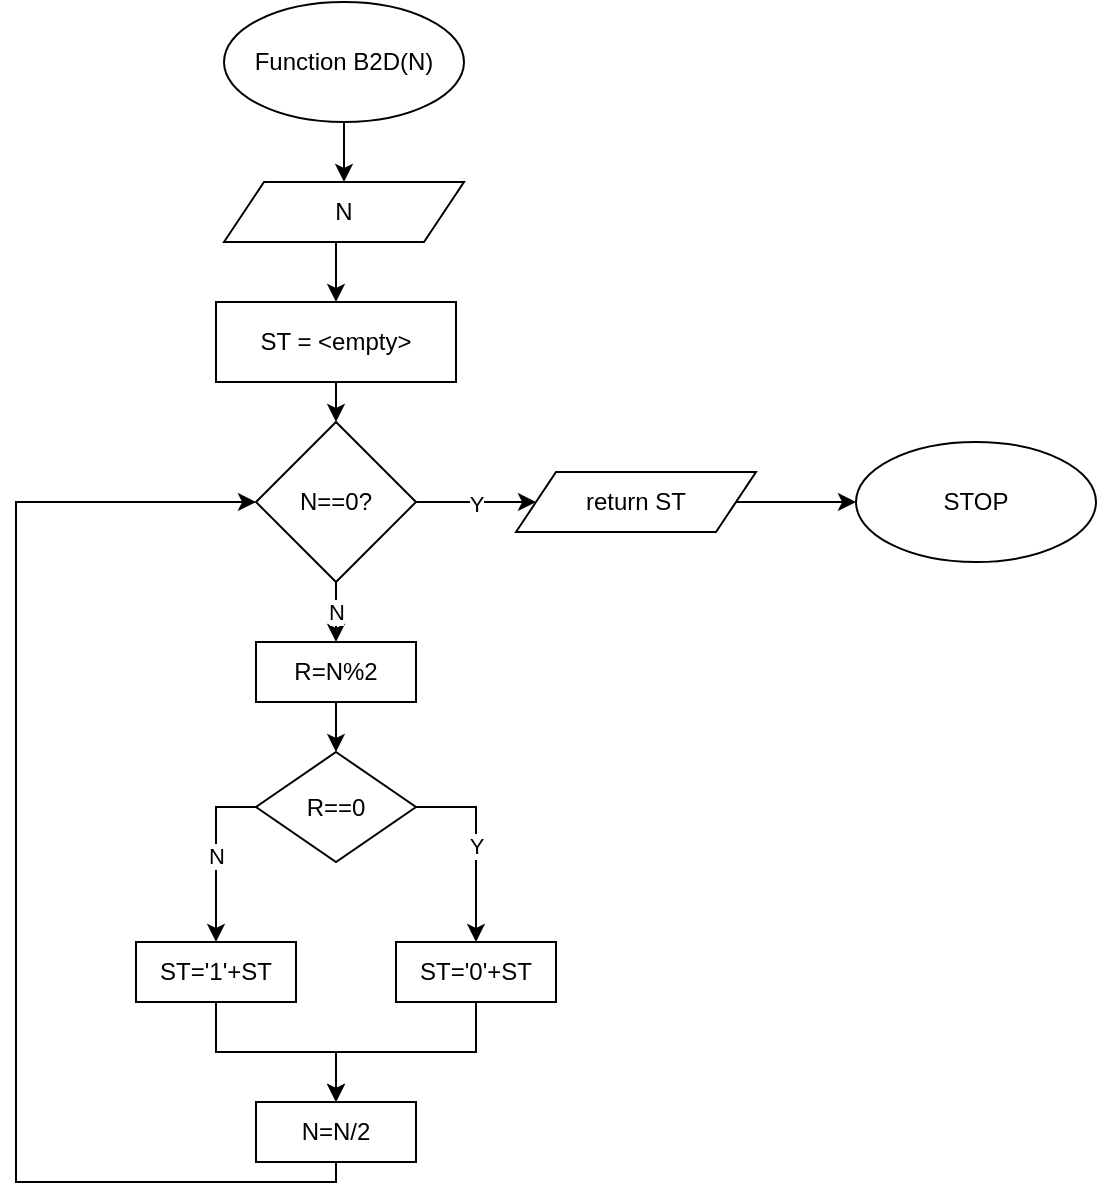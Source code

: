 <mxfile version="14.6.11" type="device"><diagram id="tiJ1M6z-JOvqTinBKpfw" name="Page-1"><mxGraphModel dx="1422" dy="762" grid="1" gridSize="10" guides="1" tooltips="1" connect="1" arrows="1" fold="1" page="1" pageScale="1" pageWidth="827" pageHeight="1169" math="0" shadow="0"><root><mxCell id="0"/><mxCell id="1" parent="0"/><mxCell id="YGSqyDXbmqPJNCdZ4Rmx-9" style="edgeStyle=orthogonalEdgeStyle;rounded=0;orthogonalLoop=1;jettySize=auto;html=1;exitX=0.5;exitY=1;exitDx=0;exitDy=0;entryX=0.5;entryY=0;entryDx=0;entryDy=0;" parent="1" source="YGSqyDXbmqPJNCdZ4Rmx-1" target="YGSqyDXbmqPJNCdZ4Rmx-3" edge="1"><mxGeometry relative="1" as="geometry"><mxPoint x="414" y="110" as="sourcePoint"/></mxGeometry></mxCell><mxCell id="YGSqyDXbmqPJNCdZ4Rmx-1" value="Function B2D(N)" style="ellipse;whiteSpace=wrap;html=1;" parent="1" vertex="1"><mxGeometry x="354" y="40" width="120" height="60" as="geometry"/></mxCell><mxCell id="YGSqyDXbmqPJNCdZ4Rmx-2" value="STOP" style="ellipse;whiteSpace=wrap;html=1;" parent="1" vertex="1"><mxGeometry x="670" y="260" width="120" height="60" as="geometry"/></mxCell><mxCell id="YGSqyDXbmqPJNCdZ4Rmx-10" style="edgeStyle=orthogonalEdgeStyle;rounded=0;orthogonalLoop=1;jettySize=auto;html=1;exitX=0.5;exitY=1;exitDx=0;exitDy=0;entryX=0.5;entryY=0;entryDx=0;entryDy=0;" parent="1" source="YGSqyDXbmqPJNCdZ4Rmx-3" target="YGSqyDXbmqPJNCdZ4Rmx-4" edge="1"><mxGeometry relative="1" as="geometry"/></mxCell><mxCell id="YGSqyDXbmqPJNCdZ4Rmx-3" value="N" style="shape=parallelogram;perimeter=parallelogramPerimeter;whiteSpace=wrap;html=1;fixedSize=1;" parent="1" vertex="1"><mxGeometry x="354" y="130" width="120" height="30" as="geometry"/></mxCell><mxCell id="YGSqyDXbmqPJNCdZ4Rmx-11" style="edgeStyle=orthogonalEdgeStyle;rounded=0;orthogonalLoop=1;jettySize=auto;html=1;exitX=0.5;exitY=1;exitDx=0;exitDy=0;entryX=0.5;entryY=0;entryDx=0;entryDy=0;" parent="1" source="YGSqyDXbmqPJNCdZ4Rmx-4" target="YGSqyDXbmqPJNCdZ4Rmx-5" edge="1"><mxGeometry relative="1" as="geometry"/></mxCell><mxCell id="YGSqyDXbmqPJNCdZ4Rmx-4" value="ST = &amp;lt;empty&amp;gt;" style="rounded=0;whiteSpace=wrap;html=1;" parent="1" vertex="1"><mxGeometry x="350" y="190" width="120" height="40" as="geometry"/></mxCell><mxCell id="YGSqyDXbmqPJNCdZ4Rmx-6" value="Y" style="edgeStyle=orthogonalEdgeStyle;rounded=0;orthogonalLoop=1;jettySize=auto;html=1;exitX=1;exitY=0.5;exitDx=0;exitDy=0;" parent="1" source="YGSqyDXbmqPJNCdZ4Rmx-5" edge="1"><mxGeometry relative="1" as="geometry"><mxPoint x="510" y="290" as="targetPoint"/></mxGeometry></mxCell><mxCell id="YGSqyDXbmqPJNCdZ4Rmx-15" value="N" style="edgeStyle=orthogonalEdgeStyle;rounded=0;orthogonalLoop=1;jettySize=auto;html=1;exitX=0.5;exitY=1;exitDx=0;exitDy=0;entryX=0.5;entryY=0;entryDx=0;entryDy=0;" parent="1" source="YGSqyDXbmqPJNCdZ4Rmx-5" target="YGSqyDXbmqPJNCdZ4Rmx-12" edge="1"><mxGeometry relative="1" as="geometry"/></mxCell><mxCell id="YGSqyDXbmqPJNCdZ4Rmx-5" value="N==0?" style="rhombus;whiteSpace=wrap;html=1;" parent="1" vertex="1"><mxGeometry x="370" y="250" width="80" height="80" as="geometry"/></mxCell><mxCell id="YGSqyDXbmqPJNCdZ4Rmx-8" style="edgeStyle=orthogonalEdgeStyle;rounded=0;orthogonalLoop=1;jettySize=auto;html=1;exitX=1;exitY=0.5;exitDx=0;exitDy=0;entryX=0;entryY=0.5;entryDx=0;entryDy=0;" parent="1" source="YGSqyDXbmqPJNCdZ4Rmx-7" target="YGSqyDXbmqPJNCdZ4Rmx-2" edge="1"><mxGeometry relative="1" as="geometry"/></mxCell><mxCell id="YGSqyDXbmqPJNCdZ4Rmx-7" value="return ST" style="shape=parallelogram;perimeter=parallelogramPerimeter;whiteSpace=wrap;html=1;fixedSize=1;" parent="1" vertex="1"><mxGeometry x="500" y="275" width="120" height="30" as="geometry"/></mxCell><mxCell id="YGSqyDXbmqPJNCdZ4Rmx-17" value="Y" style="edgeStyle=orthogonalEdgeStyle;rounded=0;orthogonalLoop=1;jettySize=auto;html=1;exitX=1;exitY=0.5;exitDx=0;exitDy=0;entryX=0.5;entryY=0;entryDx=0;entryDy=0;" parent="1" source="kMnoJ-CRtBNepkBnAxMt-1" target="YGSqyDXbmqPJNCdZ4Rmx-16" edge="1"><mxGeometry relative="1" as="geometry"><Array as="points"><mxPoint x="480" y="443"/></Array></mxGeometry></mxCell><mxCell id="YGSqyDXbmqPJNCdZ4Rmx-12" value="R=N%2" style="rounded=0;whiteSpace=wrap;html=1;" parent="1" vertex="1"><mxGeometry x="370" y="360" width="80" height="30" as="geometry"/></mxCell><mxCell id="YGSqyDXbmqPJNCdZ4Rmx-14" style="edgeStyle=orthogonalEdgeStyle;rounded=0;orthogonalLoop=1;jettySize=auto;html=1;exitX=0.5;exitY=1;exitDx=0;exitDy=0;entryX=0;entryY=0.5;entryDx=0;entryDy=0;" parent="1" source="YGSqyDXbmqPJNCdZ4Rmx-13" target="YGSqyDXbmqPJNCdZ4Rmx-5" edge="1"><mxGeometry relative="1" as="geometry"><Array as="points"><mxPoint x="410" y="630"/><mxPoint x="250" y="630"/><mxPoint x="250" y="290"/></Array></mxGeometry></mxCell><mxCell id="YGSqyDXbmqPJNCdZ4Rmx-13" value="N=N/2" style="rounded=0;whiteSpace=wrap;html=1;" parent="1" vertex="1"><mxGeometry x="370" y="590" width="80" height="30" as="geometry"/></mxCell><mxCell id="YGSqyDXbmqPJNCdZ4Rmx-18" style="edgeStyle=orthogonalEdgeStyle;rounded=0;orthogonalLoop=1;jettySize=auto;html=1;exitX=0.5;exitY=1;exitDx=0;exitDy=0;entryX=0.5;entryY=0;entryDx=0;entryDy=0;" parent="1" source="YGSqyDXbmqPJNCdZ4Rmx-16" target="YGSqyDXbmqPJNCdZ4Rmx-13" edge="1"><mxGeometry relative="1" as="geometry"/></mxCell><mxCell id="YGSqyDXbmqPJNCdZ4Rmx-16" value="ST='0'+ST" style="rounded=0;whiteSpace=wrap;html=1;" parent="1" vertex="1"><mxGeometry x="440" y="510" width="80" height="30" as="geometry"/></mxCell><mxCell id="kMnoJ-CRtBNepkBnAxMt-4" value="N" style="edgeStyle=orthogonalEdgeStyle;rounded=0;orthogonalLoop=1;jettySize=auto;html=1;exitX=0;exitY=0.5;exitDx=0;exitDy=0;entryX=0.5;entryY=0;entryDx=0;entryDy=0;" parent="1" source="kMnoJ-CRtBNepkBnAxMt-1" target="kMnoJ-CRtBNepkBnAxMt-3" edge="1"><mxGeometry relative="1" as="geometry"/></mxCell><mxCell id="kMnoJ-CRtBNepkBnAxMt-1" value="R==0" style="rhombus;whiteSpace=wrap;html=1;" parent="1" vertex="1"><mxGeometry x="370" y="415" width="80" height="55" as="geometry"/></mxCell><mxCell id="kMnoJ-CRtBNepkBnAxMt-2" style="edgeStyle=orthogonalEdgeStyle;rounded=0;orthogonalLoop=1;jettySize=auto;html=1;exitX=0.5;exitY=1;exitDx=0;exitDy=0;entryX=0.5;entryY=0;entryDx=0;entryDy=0;" parent="1" source="YGSqyDXbmqPJNCdZ4Rmx-12" target="kMnoJ-CRtBNepkBnAxMt-1" edge="1"><mxGeometry relative="1" as="geometry"><mxPoint x="410" y="390" as="sourcePoint"/><mxPoint x="410" y="480" as="targetPoint"/></mxGeometry></mxCell><mxCell id="kMnoJ-CRtBNepkBnAxMt-5" style="edgeStyle=orthogonalEdgeStyle;rounded=0;orthogonalLoop=1;jettySize=auto;html=1;exitX=0.5;exitY=1;exitDx=0;exitDy=0;entryX=0.5;entryY=0;entryDx=0;entryDy=0;" parent="1" source="kMnoJ-CRtBNepkBnAxMt-3" target="YGSqyDXbmqPJNCdZ4Rmx-13" edge="1"><mxGeometry relative="1" as="geometry"/></mxCell><mxCell id="kMnoJ-CRtBNepkBnAxMt-3" value="ST='1'+ST" style="rounded=0;whiteSpace=wrap;html=1;" parent="1" vertex="1"><mxGeometry x="310" y="510" width="80" height="30" as="geometry"/></mxCell></root></mxGraphModel></diagram></mxfile>